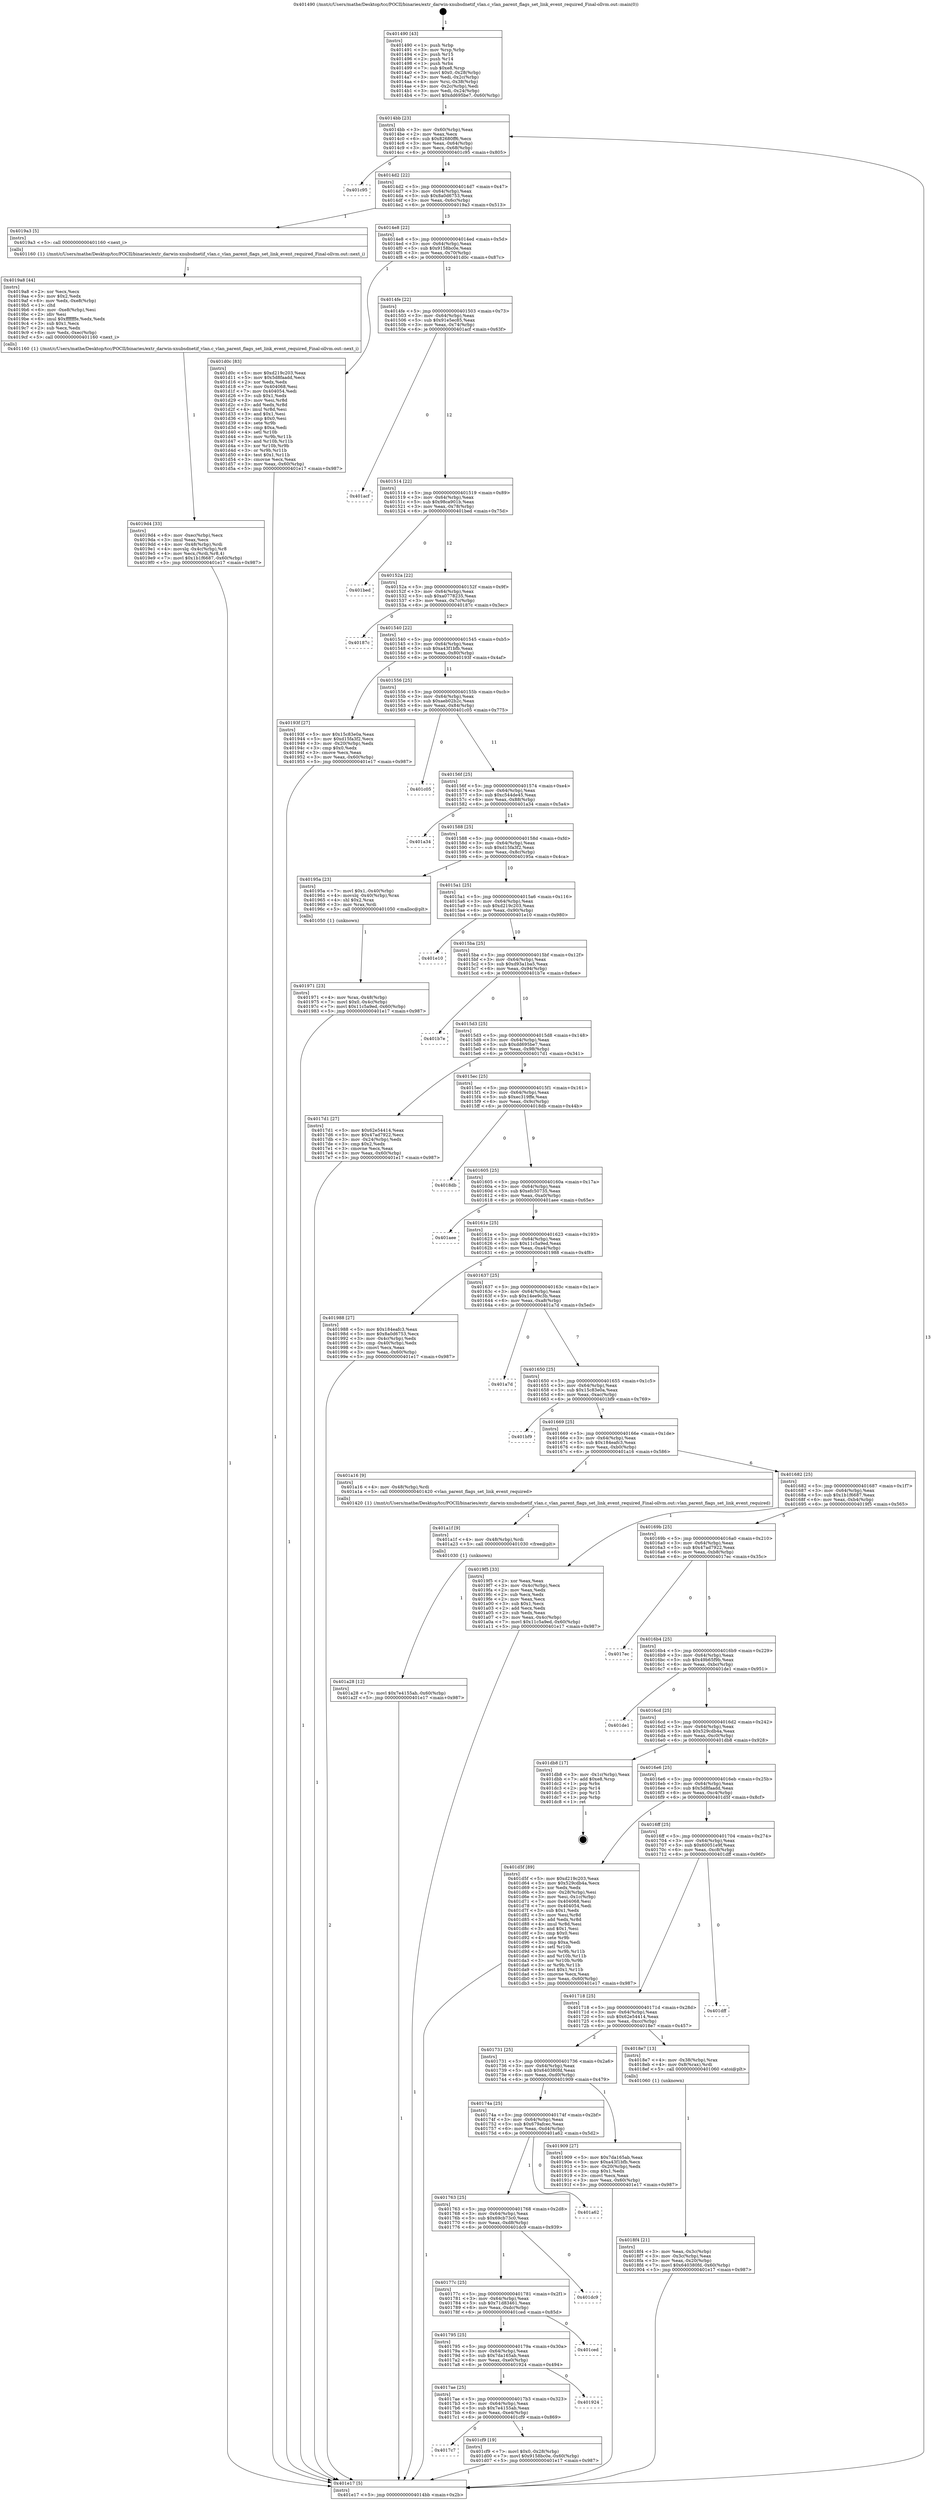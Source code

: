 digraph "0x401490" {
  label = "0x401490 (/mnt/c/Users/mathe/Desktop/tcc/POCII/binaries/extr_darwin-xnubsdnetif_vlan.c_vlan_parent_flags_set_link_event_required_Final-ollvm.out::main(0))"
  labelloc = "t"
  node[shape=record]

  Entry [label="",width=0.3,height=0.3,shape=circle,fillcolor=black,style=filled]
  "0x4014bb" [label="{
     0x4014bb [23]\l
     | [instrs]\l
     &nbsp;&nbsp;0x4014bb \<+3\>: mov -0x60(%rbp),%eax\l
     &nbsp;&nbsp;0x4014be \<+2\>: mov %eax,%ecx\l
     &nbsp;&nbsp;0x4014c0 \<+6\>: sub $0x82680ff6,%ecx\l
     &nbsp;&nbsp;0x4014c6 \<+3\>: mov %eax,-0x64(%rbp)\l
     &nbsp;&nbsp;0x4014c9 \<+3\>: mov %ecx,-0x68(%rbp)\l
     &nbsp;&nbsp;0x4014cc \<+6\>: je 0000000000401c95 \<main+0x805\>\l
  }"]
  "0x401c95" [label="{
     0x401c95\l
  }", style=dashed]
  "0x4014d2" [label="{
     0x4014d2 [22]\l
     | [instrs]\l
     &nbsp;&nbsp;0x4014d2 \<+5\>: jmp 00000000004014d7 \<main+0x47\>\l
     &nbsp;&nbsp;0x4014d7 \<+3\>: mov -0x64(%rbp),%eax\l
     &nbsp;&nbsp;0x4014da \<+5\>: sub $0x8a0d6753,%eax\l
     &nbsp;&nbsp;0x4014df \<+3\>: mov %eax,-0x6c(%rbp)\l
     &nbsp;&nbsp;0x4014e2 \<+6\>: je 00000000004019a3 \<main+0x513\>\l
  }"]
  Exit [label="",width=0.3,height=0.3,shape=circle,fillcolor=black,style=filled,peripheries=2]
  "0x4019a3" [label="{
     0x4019a3 [5]\l
     | [instrs]\l
     &nbsp;&nbsp;0x4019a3 \<+5\>: call 0000000000401160 \<next_i\>\l
     | [calls]\l
     &nbsp;&nbsp;0x401160 \{1\} (/mnt/c/Users/mathe/Desktop/tcc/POCII/binaries/extr_darwin-xnubsdnetif_vlan.c_vlan_parent_flags_set_link_event_required_Final-ollvm.out::next_i)\l
  }"]
  "0x4014e8" [label="{
     0x4014e8 [22]\l
     | [instrs]\l
     &nbsp;&nbsp;0x4014e8 \<+5\>: jmp 00000000004014ed \<main+0x5d\>\l
     &nbsp;&nbsp;0x4014ed \<+3\>: mov -0x64(%rbp),%eax\l
     &nbsp;&nbsp;0x4014f0 \<+5\>: sub $0x9158bc0e,%eax\l
     &nbsp;&nbsp;0x4014f5 \<+3\>: mov %eax,-0x70(%rbp)\l
     &nbsp;&nbsp;0x4014f8 \<+6\>: je 0000000000401d0c \<main+0x87c\>\l
  }"]
  "0x4017c7" [label="{
     0x4017c7\l
  }", style=dashed]
  "0x401d0c" [label="{
     0x401d0c [83]\l
     | [instrs]\l
     &nbsp;&nbsp;0x401d0c \<+5\>: mov $0xd219c203,%eax\l
     &nbsp;&nbsp;0x401d11 \<+5\>: mov $0x5d8faadd,%ecx\l
     &nbsp;&nbsp;0x401d16 \<+2\>: xor %edx,%edx\l
     &nbsp;&nbsp;0x401d18 \<+7\>: mov 0x404068,%esi\l
     &nbsp;&nbsp;0x401d1f \<+7\>: mov 0x404054,%edi\l
     &nbsp;&nbsp;0x401d26 \<+3\>: sub $0x1,%edx\l
     &nbsp;&nbsp;0x401d29 \<+3\>: mov %esi,%r8d\l
     &nbsp;&nbsp;0x401d2c \<+3\>: add %edx,%r8d\l
     &nbsp;&nbsp;0x401d2f \<+4\>: imul %r8d,%esi\l
     &nbsp;&nbsp;0x401d33 \<+3\>: and $0x1,%esi\l
     &nbsp;&nbsp;0x401d36 \<+3\>: cmp $0x0,%esi\l
     &nbsp;&nbsp;0x401d39 \<+4\>: sete %r9b\l
     &nbsp;&nbsp;0x401d3d \<+3\>: cmp $0xa,%edi\l
     &nbsp;&nbsp;0x401d40 \<+4\>: setl %r10b\l
     &nbsp;&nbsp;0x401d44 \<+3\>: mov %r9b,%r11b\l
     &nbsp;&nbsp;0x401d47 \<+3\>: and %r10b,%r11b\l
     &nbsp;&nbsp;0x401d4a \<+3\>: xor %r10b,%r9b\l
     &nbsp;&nbsp;0x401d4d \<+3\>: or %r9b,%r11b\l
     &nbsp;&nbsp;0x401d50 \<+4\>: test $0x1,%r11b\l
     &nbsp;&nbsp;0x401d54 \<+3\>: cmovne %ecx,%eax\l
     &nbsp;&nbsp;0x401d57 \<+3\>: mov %eax,-0x60(%rbp)\l
     &nbsp;&nbsp;0x401d5a \<+5\>: jmp 0000000000401e17 \<main+0x987\>\l
  }"]
  "0x4014fe" [label="{
     0x4014fe [22]\l
     | [instrs]\l
     &nbsp;&nbsp;0x4014fe \<+5\>: jmp 0000000000401503 \<main+0x73\>\l
     &nbsp;&nbsp;0x401503 \<+3\>: mov -0x64(%rbp),%eax\l
     &nbsp;&nbsp;0x401506 \<+5\>: sub $0x91e5ec85,%eax\l
     &nbsp;&nbsp;0x40150b \<+3\>: mov %eax,-0x74(%rbp)\l
     &nbsp;&nbsp;0x40150e \<+6\>: je 0000000000401acf \<main+0x63f\>\l
  }"]
  "0x401cf9" [label="{
     0x401cf9 [19]\l
     | [instrs]\l
     &nbsp;&nbsp;0x401cf9 \<+7\>: movl $0x0,-0x28(%rbp)\l
     &nbsp;&nbsp;0x401d00 \<+7\>: movl $0x9158bc0e,-0x60(%rbp)\l
     &nbsp;&nbsp;0x401d07 \<+5\>: jmp 0000000000401e17 \<main+0x987\>\l
  }"]
  "0x401acf" [label="{
     0x401acf\l
  }", style=dashed]
  "0x401514" [label="{
     0x401514 [22]\l
     | [instrs]\l
     &nbsp;&nbsp;0x401514 \<+5\>: jmp 0000000000401519 \<main+0x89\>\l
     &nbsp;&nbsp;0x401519 \<+3\>: mov -0x64(%rbp),%eax\l
     &nbsp;&nbsp;0x40151c \<+5\>: sub $0x98ca901b,%eax\l
     &nbsp;&nbsp;0x401521 \<+3\>: mov %eax,-0x78(%rbp)\l
     &nbsp;&nbsp;0x401524 \<+6\>: je 0000000000401bed \<main+0x75d\>\l
  }"]
  "0x4017ae" [label="{
     0x4017ae [25]\l
     | [instrs]\l
     &nbsp;&nbsp;0x4017ae \<+5\>: jmp 00000000004017b3 \<main+0x323\>\l
     &nbsp;&nbsp;0x4017b3 \<+3\>: mov -0x64(%rbp),%eax\l
     &nbsp;&nbsp;0x4017b6 \<+5\>: sub $0x7e4155ab,%eax\l
     &nbsp;&nbsp;0x4017bb \<+6\>: mov %eax,-0xe4(%rbp)\l
     &nbsp;&nbsp;0x4017c1 \<+6\>: je 0000000000401cf9 \<main+0x869\>\l
  }"]
  "0x401bed" [label="{
     0x401bed\l
  }", style=dashed]
  "0x40152a" [label="{
     0x40152a [22]\l
     | [instrs]\l
     &nbsp;&nbsp;0x40152a \<+5\>: jmp 000000000040152f \<main+0x9f\>\l
     &nbsp;&nbsp;0x40152f \<+3\>: mov -0x64(%rbp),%eax\l
     &nbsp;&nbsp;0x401532 \<+5\>: sub $0xa0778235,%eax\l
     &nbsp;&nbsp;0x401537 \<+3\>: mov %eax,-0x7c(%rbp)\l
     &nbsp;&nbsp;0x40153a \<+6\>: je 000000000040187c \<main+0x3ec\>\l
  }"]
  "0x401924" [label="{
     0x401924\l
  }", style=dashed]
  "0x40187c" [label="{
     0x40187c\l
  }", style=dashed]
  "0x401540" [label="{
     0x401540 [22]\l
     | [instrs]\l
     &nbsp;&nbsp;0x401540 \<+5\>: jmp 0000000000401545 \<main+0xb5\>\l
     &nbsp;&nbsp;0x401545 \<+3\>: mov -0x64(%rbp),%eax\l
     &nbsp;&nbsp;0x401548 \<+5\>: sub $0xa43f1bfb,%eax\l
     &nbsp;&nbsp;0x40154d \<+3\>: mov %eax,-0x80(%rbp)\l
     &nbsp;&nbsp;0x401550 \<+6\>: je 000000000040193f \<main+0x4af\>\l
  }"]
  "0x401795" [label="{
     0x401795 [25]\l
     | [instrs]\l
     &nbsp;&nbsp;0x401795 \<+5\>: jmp 000000000040179a \<main+0x30a\>\l
     &nbsp;&nbsp;0x40179a \<+3\>: mov -0x64(%rbp),%eax\l
     &nbsp;&nbsp;0x40179d \<+5\>: sub $0x7da165ab,%eax\l
     &nbsp;&nbsp;0x4017a2 \<+6\>: mov %eax,-0xe0(%rbp)\l
     &nbsp;&nbsp;0x4017a8 \<+6\>: je 0000000000401924 \<main+0x494\>\l
  }"]
  "0x40193f" [label="{
     0x40193f [27]\l
     | [instrs]\l
     &nbsp;&nbsp;0x40193f \<+5\>: mov $0x15c83e0a,%eax\l
     &nbsp;&nbsp;0x401944 \<+5\>: mov $0xd15fa3f2,%ecx\l
     &nbsp;&nbsp;0x401949 \<+3\>: mov -0x20(%rbp),%edx\l
     &nbsp;&nbsp;0x40194c \<+3\>: cmp $0x0,%edx\l
     &nbsp;&nbsp;0x40194f \<+3\>: cmove %ecx,%eax\l
     &nbsp;&nbsp;0x401952 \<+3\>: mov %eax,-0x60(%rbp)\l
     &nbsp;&nbsp;0x401955 \<+5\>: jmp 0000000000401e17 \<main+0x987\>\l
  }"]
  "0x401556" [label="{
     0x401556 [25]\l
     | [instrs]\l
     &nbsp;&nbsp;0x401556 \<+5\>: jmp 000000000040155b \<main+0xcb\>\l
     &nbsp;&nbsp;0x40155b \<+3\>: mov -0x64(%rbp),%eax\l
     &nbsp;&nbsp;0x40155e \<+5\>: sub $0xaeb02b2c,%eax\l
     &nbsp;&nbsp;0x401563 \<+6\>: mov %eax,-0x84(%rbp)\l
     &nbsp;&nbsp;0x401569 \<+6\>: je 0000000000401c05 \<main+0x775\>\l
  }"]
  "0x401ced" [label="{
     0x401ced\l
  }", style=dashed]
  "0x401c05" [label="{
     0x401c05\l
  }", style=dashed]
  "0x40156f" [label="{
     0x40156f [25]\l
     | [instrs]\l
     &nbsp;&nbsp;0x40156f \<+5\>: jmp 0000000000401574 \<main+0xe4\>\l
     &nbsp;&nbsp;0x401574 \<+3\>: mov -0x64(%rbp),%eax\l
     &nbsp;&nbsp;0x401577 \<+5\>: sub $0xc544de45,%eax\l
     &nbsp;&nbsp;0x40157c \<+6\>: mov %eax,-0x88(%rbp)\l
     &nbsp;&nbsp;0x401582 \<+6\>: je 0000000000401a34 \<main+0x5a4\>\l
  }"]
  "0x40177c" [label="{
     0x40177c [25]\l
     | [instrs]\l
     &nbsp;&nbsp;0x40177c \<+5\>: jmp 0000000000401781 \<main+0x2f1\>\l
     &nbsp;&nbsp;0x401781 \<+3\>: mov -0x64(%rbp),%eax\l
     &nbsp;&nbsp;0x401784 \<+5\>: sub $0x71d83461,%eax\l
     &nbsp;&nbsp;0x401789 \<+6\>: mov %eax,-0xdc(%rbp)\l
     &nbsp;&nbsp;0x40178f \<+6\>: je 0000000000401ced \<main+0x85d\>\l
  }"]
  "0x401a34" [label="{
     0x401a34\l
  }", style=dashed]
  "0x401588" [label="{
     0x401588 [25]\l
     | [instrs]\l
     &nbsp;&nbsp;0x401588 \<+5\>: jmp 000000000040158d \<main+0xfd\>\l
     &nbsp;&nbsp;0x40158d \<+3\>: mov -0x64(%rbp),%eax\l
     &nbsp;&nbsp;0x401590 \<+5\>: sub $0xd15fa3f2,%eax\l
     &nbsp;&nbsp;0x401595 \<+6\>: mov %eax,-0x8c(%rbp)\l
     &nbsp;&nbsp;0x40159b \<+6\>: je 000000000040195a \<main+0x4ca\>\l
  }"]
  "0x401dc9" [label="{
     0x401dc9\l
  }", style=dashed]
  "0x40195a" [label="{
     0x40195a [23]\l
     | [instrs]\l
     &nbsp;&nbsp;0x40195a \<+7\>: movl $0x1,-0x40(%rbp)\l
     &nbsp;&nbsp;0x401961 \<+4\>: movslq -0x40(%rbp),%rax\l
     &nbsp;&nbsp;0x401965 \<+4\>: shl $0x2,%rax\l
     &nbsp;&nbsp;0x401969 \<+3\>: mov %rax,%rdi\l
     &nbsp;&nbsp;0x40196c \<+5\>: call 0000000000401050 \<malloc@plt\>\l
     | [calls]\l
     &nbsp;&nbsp;0x401050 \{1\} (unknown)\l
  }"]
  "0x4015a1" [label="{
     0x4015a1 [25]\l
     | [instrs]\l
     &nbsp;&nbsp;0x4015a1 \<+5\>: jmp 00000000004015a6 \<main+0x116\>\l
     &nbsp;&nbsp;0x4015a6 \<+3\>: mov -0x64(%rbp),%eax\l
     &nbsp;&nbsp;0x4015a9 \<+5\>: sub $0xd219c203,%eax\l
     &nbsp;&nbsp;0x4015ae \<+6\>: mov %eax,-0x90(%rbp)\l
     &nbsp;&nbsp;0x4015b4 \<+6\>: je 0000000000401e10 \<main+0x980\>\l
  }"]
  "0x401763" [label="{
     0x401763 [25]\l
     | [instrs]\l
     &nbsp;&nbsp;0x401763 \<+5\>: jmp 0000000000401768 \<main+0x2d8\>\l
     &nbsp;&nbsp;0x401768 \<+3\>: mov -0x64(%rbp),%eax\l
     &nbsp;&nbsp;0x40176b \<+5\>: sub $0x69cb73c0,%eax\l
     &nbsp;&nbsp;0x401770 \<+6\>: mov %eax,-0xd8(%rbp)\l
     &nbsp;&nbsp;0x401776 \<+6\>: je 0000000000401dc9 \<main+0x939\>\l
  }"]
  "0x401e10" [label="{
     0x401e10\l
  }", style=dashed]
  "0x4015ba" [label="{
     0x4015ba [25]\l
     | [instrs]\l
     &nbsp;&nbsp;0x4015ba \<+5\>: jmp 00000000004015bf \<main+0x12f\>\l
     &nbsp;&nbsp;0x4015bf \<+3\>: mov -0x64(%rbp),%eax\l
     &nbsp;&nbsp;0x4015c2 \<+5\>: sub $0xd93a1ba5,%eax\l
     &nbsp;&nbsp;0x4015c7 \<+6\>: mov %eax,-0x94(%rbp)\l
     &nbsp;&nbsp;0x4015cd \<+6\>: je 0000000000401b7e \<main+0x6ee\>\l
  }"]
  "0x401a62" [label="{
     0x401a62\l
  }", style=dashed]
  "0x401b7e" [label="{
     0x401b7e\l
  }", style=dashed]
  "0x4015d3" [label="{
     0x4015d3 [25]\l
     | [instrs]\l
     &nbsp;&nbsp;0x4015d3 \<+5\>: jmp 00000000004015d8 \<main+0x148\>\l
     &nbsp;&nbsp;0x4015d8 \<+3\>: mov -0x64(%rbp),%eax\l
     &nbsp;&nbsp;0x4015db \<+5\>: sub $0xdd695be7,%eax\l
     &nbsp;&nbsp;0x4015e0 \<+6\>: mov %eax,-0x98(%rbp)\l
     &nbsp;&nbsp;0x4015e6 \<+6\>: je 00000000004017d1 \<main+0x341\>\l
  }"]
  "0x401a28" [label="{
     0x401a28 [12]\l
     | [instrs]\l
     &nbsp;&nbsp;0x401a28 \<+7\>: movl $0x7e4155ab,-0x60(%rbp)\l
     &nbsp;&nbsp;0x401a2f \<+5\>: jmp 0000000000401e17 \<main+0x987\>\l
  }"]
  "0x4017d1" [label="{
     0x4017d1 [27]\l
     | [instrs]\l
     &nbsp;&nbsp;0x4017d1 \<+5\>: mov $0x62e54414,%eax\l
     &nbsp;&nbsp;0x4017d6 \<+5\>: mov $0x47ad7922,%ecx\l
     &nbsp;&nbsp;0x4017db \<+3\>: mov -0x24(%rbp),%edx\l
     &nbsp;&nbsp;0x4017de \<+3\>: cmp $0x2,%edx\l
     &nbsp;&nbsp;0x4017e1 \<+3\>: cmovne %ecx,%eax\l
     &nbsp;&nbsp;0x4017e4 \<+3\>: mov %eax,-0x60(%rbp)\l
     &nbsp;&nbsp;0x4017e7 \<+5\>: jmp 0000000000401e17 \<main+0x987\>\l
  }"]
  "0x4015ec" [label="{
     0x4015ec [25]\l
     | [instrs]\l
     &nbsp;&nbsp;0x4015ec \<+5\>: jmp 00000000004015f1 \<main+0x161\>\l
     &nbsp;&nbsp;0x4015f1 \<+3\>: mov -0x64(%rbp),%eax\l
     &nbsp;&nbsp;0x4015f4 \<+5\>: sub $0xec319ffe,%eax\l
     &nbsp;&nbsp;0x4015f9 \<+6\>: mov %eax,-0x9c(%rbp)\l
     &nbsp;&nbsp;0x4015ff \<+6\>: je 00000000004018db \<main+0x44b\>\l
  }"]
  "0x401e17" [label="{
     0x401e17 [5]\l
     | [instrs]\l
     &nbsp;&nbsp;0x401e17 \<+5\>: jmp 00000000004014bb \<main+0x2b\>\l
  }"]
  "0x401490" [label="{
     0x401490 [43]\l
     | [instrs]\l
     &nbsp;&nbsp;0x401490 \<+1\>: push %rbp\l
     &nbsp;&nbsp;0x401491 \<+3\>: mov %rsp,%rbp\l
     &nbsp;&nbsp;0x401494 \<+2\>: push %r15\l
     &nbsp;&nbsp;0x401496 \<+2\>: push %r14\l
     &nbsp;&nbsp;0x401498 \<+1\>: push %rbx\l
     &nbsp;&nbsp;0x401499 \<+7\>: sub $0xe8,%rsp\l
     &nbsp;&nbsp;0x4014a0 \<+7\>: movl $0x0,-0x28(%rbp)\l
     &nbsp;&nbsp;0x4014a7 \<+3\>: mov %edi,-0x2c(%rbp)\l
     &nbsp;&nbsp;0x4014aa \<+4\>: mov %rsi,-0x38(%rbp)\l
     &nbsp;&nbsp;0x4014ae \<+3\>: mov -0x2c(%rbp),%edi\l
     &nbsp;&nbsp;0x4014b1 \<+3\>: mov %edi,-0x24(%rbp)\l
     &nbsp;&nbsp;0x4014b4 \<+7\>: movl $0xdd695be7,-0x60(%rbp)\l
  }"]
  "0x401a1f" [label="{
     0x401a1f [9]\l
     | [instrs]\l
     &nbsp;&nbsp;0x401a1f \<+4\>: mov -0x48(%rbp),%rdi\l
     &nbsp;&nbsp;0x401a23 \<+5\>: call 0000000000401030 \<free@plt\>\l
     | [calls]\l
     &nbsp;&nbsp;0x401030 \{1\} (unknown)\l
  }"]
  "0x4018db" [label="{
     0x4018db\l
  }", style=dashed]
  "0x401605" [label="{
     0x401605 [25]\l
     | [instrs]\l
     &nbsp;&nbsp;0x401605 \<+5\>: jmp 000000000040160a \<main+0x17a\>\l
     &nbsp;&nbsp;0x40160a \<+3\>: mov -0x64(%rbp),%eax\l
     &nbsp;&nbsp;0x40160d \<+5\>: sub $0xefc50735,%eax\l
     &nbsp;&nbsp;0x401612 \<+6\>: mov %eax,-0xa0(%rbp)\l
     &nbsp;&nbsp;0x401618 \<+6\>: je 0000000000401aee \<main+0x65e\>\l
  }"]
  "0x4019d4" [label="{
     0x4019d4 [33]\l
     | [instrs]\l
     &nbsp;&nbsp;0x4019d4 \<+6\>: mov -0xec(%rbp),%ecx\l
     &nbsp;&nbsp;0x4019da \<+3\>: imul %eax,%ecx\l
     &nbsp;&nbsp;0x4019dd \<+4\>: mov -0x48(%rbp),%rdi\l
     &nbsp;&nbsp;0x4019e1 \<+4\>: movslq -0x4c(%rbp),%r8\l
     &nbsp;&nbsp;0x4019e5 \<+4\>: mov %ecx,(%rdi,%r8,4)\l
     &nbsp;&nbsp;0x4019e9 \<+7\>: movl $0x1b1f6687,-0x60(%rbp)\l
     &nbsp;&nbsp;0x4019f0 \<+5\>: jmp 0000000000401e17 \<main+0x987\>\l
  }"]
  "0x401aee" [label="{
     0x401aee\l
  }", style=dashed]
  "0x40161e" [label="{
     0x40161e [25]\l
     | [instrs]\l
     &nbsp;&nbsp;0x40161e \<+5\>: jmp 0000000000401623 \<main+0x193\>\l
     &nbsp;&nbsp;0x401623 \<+3\>: mov -0x64(%rbp),%eax\l
     &nbsp;&nbsp;0x401626 \<+5\>: sub $0x11c5a9ed,%eax\l
     &nbsp;&nbsp;0x40162b \<+6\>: mov %eax,-0xa4(%rbp)\l
     &nbsp;&nbsp;0x401631 \<+6\>: je 0000000000401988 \<main+0x4f8\>\l
  }"]
  "0x4019a8" [label="{
     0x4019a8 [44]\l
     | [instrs]\l
     &nbsp;&nbsp;0x4019a8 \<+2\>: xor %ecx,%ecx\l
     &nbsp;&nbsp;0x4019aa \<+5\>: mov $0x2,%edx\l
     &nbsp;&nbsp;0x4019af \<+6\>: mov %edx,-0xe8(%rbp)\l
     &nbsp;&nbsp;0x4019b5 \<+1\>: cltd\l
     &nbsp;&nbsp;0x4019b6 \<+6\>: mov -0xe8(%rbp),%esi\l
     &nbsp;&nbsp;0x4019bc \<+2\>: idiv %esi\l
     &nbsp;&nbsp;0x4019be \<+6\>: imul $0xfffffffe,%edx,%edx\l
     &nbsp;&nbsp;0x4019c4 \<+3\>: sub $0x1,%ecx\l
     &nbsp;&nbsp;0x4019c7 \<+2\>: sub %ecx,%edx\l
     &nbsp;&nbsp;0x4019c9 \<+6\>: mov %edx,-0xec(%rbp)\l
     &nbsp;&nbsp;0x4019cf \<+5\>: call 0000000000401160 \<next_i\>\l
     | [calls]\l
     &nbsp;&nbsp;0x401160 \{1\} (/mnt/c/Users/mathe/Desktop/tcc/POCII/binaries/extr_darwin-xnubsdnetif_vlan.c_vlan_parent_flags_set_link_event_required_Final-ollvm.out::next_i)\l
  }"]
  "0x401988" [label="{
     0x401988 [27]\l
     | [instrs]\l
     &nbsp;&nbsp;0x401988 \<+5\>: mov $0x184eafc3,%eax\l
     &nbsp;&nbsp;0x40198d \<+5\>: mov $0x8a0d6753,%ecx\l
     &nbsp;&nbsp;0x401992 \<+3\>: mov -0x4c(%rbp),%edx\l
     &nbsp;&nbsp;0x401995 \<+3\>: cmp -0x40(%rbp),%edx\l
     &nbsp;&nbsp;0x401998 \<+3\>: cmovl %ecx,%eax\l
     &nbsp;&nbsp;0x40199b \<+3\>: mov %eax,-0x60(%rbp)\l
     &nbsp;&nbsp;0x40199e \<+5\>: jmp 0000000000401e17 \<main+0x987\>\l
  }"]
  "0x401637" [label="{
     0x401637 [25]\l
     | [instrs]\l
     &nbsp;&nbsp;0x401637 \<+5\>: jmp 000000000040163c \<main+0x1ac\>\l
     &nbsp;&nbsp;0x40163c \<+3\>: mov -0x64(%rbp),%eax\l
     &nbsp;&nbsp;0x40163f \<+5\>: sub $0x14ee9c3b,%eax\l
     &nbsp;&nbsp;0x401644 \<+6\>: mov %eax,-0xa8(%rbp)\l
     &nbsp;&nbsp;0x40164a \<+6\>: je 0000000000401a7d \<main+0x5ed\>\l
  }"]
  "0x401971" [label="{
     0x401971 [23]\l
     | [instrs]\l
     &nbsp;&nbsp;0x401971 \<+4\>: mov %rax,-0x48(%rbp)\l
     &nbsp;&nbsp;0x401975 \<+7\>: movl $0x0,-0x4c(%rbp)\l
     &nbsp;&nbsp;0x40197c \<+7\>: movl $0x11c5a9ed,-0x60(%rbp)\l
     &nbsp;&nbsp;0x401983 \<+5\>: jmp 0000000000401e17 \<main+0x987\>\l
  }"]
  "0x401a7d" [label="{
     0x401a7d\l
  }", style=dashed]
  "0x401650" [label="{
     0x401650 [25]\l
     | [instrs]\l
     &nbsp;&nbsp;0x401650 \<+5\>: jmp 0000000000401655 \<main+0x1c5\>\l
     &nbsp;&nbsp;0x401655 \<+3\>: mov -0x64(%rbp),%eax\l
     &nbsp;&nbsp;0x401658 \<+5\>: sub $0x15c83e0a,%eax\l
     &nbsp;&nbsp;0x40165d \<+6\>: mov %eax,-0xac(%rbp)\l
     &nbsp;&nbsp;0x401663 \<+6\>: je 0000000000401bf9 \<main+0x769\>\l
  }"]
  "0x40174a" [label="{
     0x40174a [25]\l
     | [instrs]\l
     &nbsp;&nbsp;0x40174a \<+5\>: jmp 000000000040174f \<main+0x2bf\>\l
     &nbsp;&nbsp;0x40174f \<+3\>: mov -0x64(%rbp),%eax\l
     &nbsp;&nbsp;0x401752 \<+5\>: sub $0x679afcec,%eax\l
     &nbsp;&nbsp;0x401757 \<+6\>: mov %eax,-0xd4(%rbp)\l
     &nbsp;&nbsp;0x40175d \<+6\>: je 0000000000401a62 \<main+0x5d2\>\l
  }"]
  "0x401bf9" [label="{
     0x401bf9\l
  }", style=dashed]
  "0x401669" [label="{
     0x401669 [25]\l
     | [instrs]\l
     &nbsp;&nbsp;0x401669 \<+5\>: jmp 000000000040166e \<main+0x1de\>\l
     &nbsp;&nbsp;0x40166e \<+3\>: mov -0x64(%rbp),%eax\l
     &nbsp;&nbsp;0x401671 \<+5\>: sub $0x184eafc3,%eax\l
     &nbsp;&nbsp;0x401676 \<+6\>: mov %eax,-0xb0(%rbp)\l
     &nbsp;&nbsp;0x40167c \<+6\>: je 0000000000401a16 \<main+0x586\>\l
  }"]
  "0x401909" [label="{
     0x401909 [27]\l
     | [instrs]\l
     &nbsp;&nbsp;0x401909 \<+5\>: mov $0x7da165ab,%eax\l
     &nbsp;&nbsp;0x40190e \<+5\>: mov $0xa43f1bfb,%ecx\l
     &nbsp;&nbsp;0x401913 \<+3\>: mov -0x20(%rbp),%edx\l
     &nbsp;&nbsp;0x401916 \<+3\>: cmp $0x1,%edx\l
     &nbsp;&nbsp;0x401919 \<+3\>: cmovl %ecx,%eax\l
     &nbsp;&nbsp;0x40191c \<+3\>: mov %eax,-0x60(%rbp)\l
     &nbsp;&nbsp;0x40191f \<+5\>: jmp 0000000000401e17 \<main+0x987\>\l
  }"]
  "0x401a16" [label="{
     0x401a16 [9]\l
     | [instrs]\l
     &nbsp;&nbsp;0x401a16 \<+4\>: mov -0x48(%rbp),%rdi\l
     &nbsp;&nbsp;0x401a1a \<+5\>: call 0000000000401420 \<vlan_parent_flags_set_link_event_required\>\l
     | [calls]\l
     &nbsp;&nbsp;0x401420 \{1\} (/mnt/c/Users/mathe/Desktop/tcc/POCII/binaries/extr_darwin-xnubsdnetif_vlan.c_vlan_parent_flags_set_link_event_required_Final-ollvm.out::vlan_parent_flags_set_link_event_required)\l
  }"]
  "0x401682" [label="{
     0x401682 [25]\l
     | [instrs]\l
     &nbsp;&nbsp;0x401682 \<+5\>: jmp 0000000000401687 \<main+0x1f7\>\l
     &nbsp;&nbsp;0x401687 \<+3\>: mov -0x64(%rbp),%eax\l
     &nbsp;&nbsp;0x40168a \<+5\>: sub $0x1b1f6687,%eax\l
     &nbsp;&nbsp;0x40168f \<+6\>: mov %eax,-0xb4(%rbp)\l
     &nbsp;&nbsp;0x401695 \<+6\>: je 00000000004019f5 \<main+0x565\>\l
  }"]
  "0x4018f4" [label="{
     0x4018f4 [21]\l
     | [instrs]\l
     &nbsp;&nbsp;0x4018f4 \<+3\>: mov %eax,-0x3c(%rbp)\l
     &nbsp;&nbsp;0x4018f7 \<+3\>: mov -0x3c(%rbp),%eax\l
     &nbsp;&nbsp;0x4018fa \<+3\>: mov %eax,-0x20(%rbp)\l
     &nbsp;&nbsp;0x4018fd \<+7\>: movl $0x640380fd,-0x60(%rbp)\l
     &nbsp;&nbsp;0x401904 \<+5\>: jmp 0000000000401e17 \<main+0x987\>\l
  }"]
  "0x4019f5" [label="{
     0x4019f5 [33]\l
     | [instrs]\l
     &nbsp;&nbsp;0x4019f5 \<+2\>: xor %eax,%eax\l
     &nbsp;&nbsp;0x4019f7 \<+3\>: mov -0x4c(%rbp),%ecx\l
     &nbsp;&nbsp;0x4019fa \<+2\>: mov %eax,%edx\l
     &nbsp;&nbsp;0x4019fc \<+2\>: sub %ecx,%edx\l
     &nbsp;&nbsp;0x4019fe \<+2\>: mov %eax,%ecx\l
     &nbsp;&nbsp;0x401a00 \<+3\>: sub $0x1,%ecx\l
     &nbsp;&nbsp;0x401a03 \<+2\>: add %ecx,%edx\l
     &nbsp;&nbsp;0x401a05 \<+2\>: sub %edx,%eax\l
     &nbsp;&nbsp;0x401a07 \<+3\>: mov %eax,-0x4c(%rbp)\l
     &nbsp;&nbsp;0x401a0a \<+7\>: movl $0x11c5a9ed,-0x60(%rbp)\l
     &nbsp;&nbsp;0x401a11 \<+5\>: jmp 0000000000401e17 \<main+0x987\>\l
  }"]
  "0x40169b" [label="{
     0x40169b [25]\l
     | [instrs]\l
     &nbsp;&nbsp;0x40169b \<+5\>: jmp 00000000004016a0 \<main+0x210\>\l
     &nbsp;&nbsp;0x4016a0 \<+3\>: mov -0x64(%rbp),%eax\l
     &nbsp;&nbsp;0x4016a3 \<+5\>: sub $0x47ad7922,%eax\l
     &nbsp;&nbsp;0x4016a8 \<+6\>: mov %eax,-0xb8(%rbp)\l
     &nbsp;&nbsp;0x4016ae \<+6\>: je 00000000004017ec \<main+0x35c\>\l
  }"]
  "0x401731" [label="{
     0x401731 [25]\l
     | [instrs]\l
     &nbsp;&nbsp;0x401731 \<+5\>: jmp 0000000000401736 \<main+0x2a6\>\l
     &nbsp;&nbsp;0x401736 \<+3\>: mov -0x64(%rbp),%eax\l
     &nbsp;&nbsp;0x401739 \<+5\>: sub $0x640380fd,%eax\l
     &nbsp;&nbsp;0x40173e \<+6\>: mov %eax,-0xd0(%rbp)\l
     &nbsp;&nbsp;0x401744 \<+6\>: je 0000000000401909 \<main+0x479\>\l
  }"]
  "0x4017ec" [label="{
     0x4017ec\l
  }", style=dashed]
  "0x4016b4" [label="{
     0x4016b4 [25]\l
     | [instrs]\l
     &nbsp;&nbsp;0x4016b4 \<+5\>: jmp 00000000004016b9 \<main+0x229\>\l
     &nbsp;&nbsp;0x4016b9 \<+3\>: mov -0x64(%rbp),%eax\l
     &nbsp;&nbsp;0x4016bc \<+5\>: sub $0x49b65f9b,%eax\l
     &nbsp;&nbsp;0x4016c1 \<+6\>: mov %eax,-0xbc(%rbp)\l
     &nbsp;&nbsp;0x4016c7 \<+6\>: je 0000000000401de1 \<main+0x951\>\l
  }"]
  "0x4018e7" [label="{
     0x4018e7 [13]\l
     | [instrs]\l
     &nbsp;&nbsp;0x4018e7 \<+4\>: mov -0x38(%rbp),%rax\l
     &nbsp;&nbsp;0x4018eb \<+4\>: mov 0x8(%rax),%rdi\l
     &nbsp;&nbsp;0x4018ef \<+5\>: call 0000000000401060 \<atoi@plt\>\l
     | [calls]\l
     &nbsp;&nbsp;0x401060 \{1\} (unknown)\l
  }"]
  "0x401de1" [label="{
     0x401de1\l
  }", style=dashed]
  "0x4016cd" [label="{
     0x4016cd [25]\l
     | [instrs]\l
     &nbsp;&nbsp;0x4016cd \<+5\>: jmp 00000000004016d2 \<main+0x242\>\l
     &nbsp;&nbsp;0x4016d2 \<+3\>: mov -0x64(%rbp),%eax\l
     &nbsp;&nbsp;0x4016d5 \<+5\>: sub $0x529cdb4a,%eax\l
     &nbsp;&nbsp;0x4016da \<+6\>: mov %eax,-0xc0(%rbp)\l
     &nbsp;&nbsp;0x4016e0 \<+6\>: je 0000000000401db8 \<main+0x928\>\l
  }"]
  "0x401718" [label="{
     0x401718 [25]\l
     | [instrs]\l
     &nbsp;&nbsp;0x401718 \<+5\>: jmp 000000000040171d \<main+0x28d\>\l
     &nbsp;&nbsp;0x40171d \<+3\>: mov -0x64(%rbp),%eax\l
     &nbsp;&nbsp;0x401720 \<+5\>: sub $0x62e54414,%eax\l
     &nbsp;&nbsp;0x401725 \<+6\>: mov %eax,-0xcc(%rbp)\l
     &nbsp;&nbsp;0x40172b \<+6\>: je 00000000004018e7 \<main+0x457\>\l
  }"]
  "0x401db8" [label="{
     0x401db8 [17]\l
     | [instrs]\l
     &nbsp;&nbsp;0x401db8 \<+3\>: mov -0x1c(%rbp),%eax\l
     &nbsp;&nbsp;0x401dbb \<+7\>: add $0xe8,%rsp\l
     &nbsp;&nbsp;0x401dc2 \<+1\>: pop %rbx\l
     &nbsp;&nbsp;0x401dc3 \<+2\>: pop %r14\l
     &nbsp;&nbsp;0x401dc5 \<+2\>: pop %r15\l
     &nbsp;&nbsp;0x401dc7 \<+1\>: pop %rbp\l
     &nbsp;&nbsp;0x401dc8 \<+1\>: ret\l
  }"]
  "0x4016e6" [label="{
     0x4016e6 [25]\l
     | [instrs]\l
     &nbsp;&nbsp;0x4016e6 \<+5\>: jmp 00000000004016eb \<main+0x25b\>\l
     &nbsp;&nbsp;0x4016eb \<+3\>: mov -0x64(%rbp),%eax\l
     &nbsp;&nbsp;0x4016ee \<+5\>: sub $0x5d8faadd,%eax\l
     &nbsp;&nbsp;0x4016f3 \<+6\>: mov %eax,-0xc4(%rbp)\l
     &nbsp;&nbsp;0x4016f9 \<+6\>: je 0000000000401d5f \<main+0x8cf\>\l
  }"]
  "0x401dff" [label="{
     0x401dff\l
  }", style=dashed]
  "0x401d5f" [label="{
     0x401d5f [89]\l
     | [instrs]\l
     &nbsp;&nbsp;0x401d5f \<+5\>: mov $0xd219c203,%eax\l
     &nbsp;&nbsp;0x401d64 \<+5\>: mov $0x529cdb4a,%ecx\l
     &nbsp;&nbsp;0x401d69 \<+2\>: xor %edx,%edx\l
     &nbsp;&nbsp;0x401d6b \<+3\>: mov -0x28(%rbp),%esi\l
     &nbsp;&nbsp;0x401d6e \<+3\>: mov %esi,-0x1c(%rbp)\l
     &nbsp;&nbsp;0x401d71 \<+7\>: mov 0x404068,%esi\l
     &nbsp;&nbsp;0x401d78 \<+7\>: mov 0x404054,%edi\l
     &nbsp;&nbsp;0x401d7f \<+3\>: sub $0x1,%edx\l
     &nbsp;&nbsp;0x401d82 \<+3\>: mov %esi,%r8d\l
     &nbsp;&nbsp;0x401d85 \<+3\>: add %edx,%r8d\l
     &nbsp;&nbsp;0x401d88 \<+4\>: imul %r8d,%esi\l
     &nbsp;&nbsp;0x401d8c \<+3\>: and $0x1,%esi\l
     &nbsp;&nbsp;0x401d8f \<+3\>: cmp $0x0,%esi\l
     &nbsp;&nbsp;0x401d92 \<+4\>: sete %r9b\l
     &nbsp;&nbsp;0x401d96 \<+3\>: cmp $0xa,%edi\l
     &nbsp;&nbsp;0x401d99 \<+4\>: setl %r10b\l
     &nbsp;&nbsp;0x401d9d \<+3\>: mov %r9b,%r11b\l
     &nbsp;&nbsp;0x401da0 \<+3\>: and %r10b,%r11b\l
     &nbsp;&nbsp;0x401da3 \<+3\>: xor %r10b,%r9b\l
     &nbsp;&nbsp;0x401da6 \<+3\>: or %r9b,%r11b\l
     &nbsp;&nbsp;0x401da9 \<+4\>: test $0x1,%r11b\l
     &nbsp;&nbsp;0x401dad \<+3\>: cmovne %ecx,%eax\l
     &nbsp;&nbsp;0x401db0 \<+3\>: mov %eax,-0x60(%rbp)\l
     &nbsp;&nbsp;0x401db3 \<+5\>: jmp 0000000000401e17 \<main+0x987\>\l
  }"]
  "0x4016ff" [label="{
     0x4016ff [25]\l
     | [instrs]\l
     &nbsp;&nbsp;0x4016ff \<+5\>: jmp 0000000000401704 \<main+0x274\>\l
     &nbsp;&nbsp;0x401704 \<+3\>: mov -0x64(%rbp),%eax\l
     &nbsp;&nbsp;0x401707 \<+5\>: sub $0x60051e9f,%eax\l
     &nbsp;&nbsp;0x40170c \<+6\>: mov %eax,-0xc8(%rbp)\l
     &nbsp;&nbsp;0x401712 \<+6\>: je 0000000000401dff \<main+0x96f\>\l
  }"]
  Entry -> "0x401490" [label=" 1"]
  "0x4014bb" -> "0x401c95" [label=" 0"]
  "0x4014bb" -> "0x4014d2" [label=" 14"]
  "0x401db8" -> Exit [label=" 1"]
  "0x4014d2" -> "0x4019a3" [label=" 1"]
  "0x4014d2" -> "0x4014e8" [label=" 13"]
  "0x401d5f" -> "0x401e17" [label=" 1"]
  "0x4014e8" -> "0x401d0c" [label=" 1"]
  "0x4014e8" -> "0x4014fe" [label=" 12"]
  "0x401d0c" -> "0x401e17" [label=" 1"]
  "0x4014fe" -> "0x401acf" [label=" 0"]
  "0x4014fe" -> "0x401514" [label=" 12"]
  "0x401cf9" -> "0x401e17" [label=" 1"]
  "0x401514" -> "0x401bed" [label=" 0"]
  "0x401514" -> "0x40152a" [label=" 12"]
  "0x4017ae" -> "0x401cf9" [label=" 1"]
  "0x40152a" -> "0x40187c" [label=" 0"]
  "0x40152a" -> "0x401540" [label=" 12"]
  "0x4017ae" -> "0x4017c7" [label=" 0"]
  "0x401540" -> "0x40193f" [label=" 1"]
  "0x401540" -> "0x401556" [label=" 11"]
  "0x401795" -> "0x401924" [label=" 0"]
  "0x401556" -> "0x401c05" [label=" 0"]
  "0x401556" -> "0x40156f" [label=" 11"]
  "0x401795" -> "0x4017ae" [label=" 1"]
  "0x40156f" -> "0x401a34" [label=" 0"]
  "0x40156f" -> "0x401588" [label=" 11"]
  "0x40177c" -> "0x401ced" [label=" 0"]
  "0x401588" -> "0x40195a" [label=" 1"]
  "0x401588" -> "0x4015a1" [label=" 10"]
  "0x40177c" -> "0x401795" [label=" 1"]
  "0x4015a1" -> "0x401e10" [label=" 0"]
  "0x4015a1" -> "0x4015ba" [label=" 10"]
  "0x401763" -> "0x401dc9" [label=" 0"]
  "0x4015ba" -> "0x401b7e" [label=" 0"]
  "0x4015ba" -> "0x4015d3" [label=" 10"]
  "0x401763" -> "0x40177c" [label=" 1"]
  "0x4015d3" -> "0x4017d1" [label=" 1"]
  "0x4015d3" -> "0x4015ec" [label=" 9"]
  "0x4017d1" -> "0x401e17" [label=" 1"]
  "0x401490" -> "0x4014bb" [label=" 1"]
  "0x401e17" -> "0x4014bb" [label=" 13"]
  "0x40174a" -> "0x401a62" [label=" 0"]
  "0x4015ec" -> "0x4018db" [label=" 0"]
  "0x4015ec" -> "0x401605" [label=" 9"]
  "0x40174a" -> "0x401763" [label=" 1"]
  "0x401605" -> "0x401aee" [label=" 0"]
  "0x401605" -> "0x40161e" [label=" 9"]
  "0x401a28" -> "0x401e17" [label=" 1"]
  "0x40161e" -> "0x401988" [label=" 2"]
  "0x40161e" -> "0x401637" [label=" 7"]
  "0x401a1f" -> "0x401a28" [label=" 1"]
  "0x401637" -> "0x401a7d" [label=" 0"]
  "0x401637" -> "0x401650" [label=" 7"]
  "0x401a16" -> "0x401a1f" [label=" 1"]
  "0x401650" -> "0x401bf9" [label=" 0"]
  "0x401650" -> "0x401669" [label=" 7"]
  "0x4019f5" -> "0x401e17" [label=" 1"]
  "0x401669" -> "0x401a16" [label=" 1"]
  "0x401669" -> "0x401682" [label=" 6"]
  "0x4019d4" -> "0x401e17" [label=" 1"]
  "0x401682" -> "0x4019f5" [label=" 1"]
  "0x401682" -> "0x40169b" [label=" 5"]
  "0x4019a3" -> "0x4019a8" [label=" 1"]
  "0x40169b" -> "0x4017ec" [label=" 0"]
  "0x40169b" -> "0x4016b4" [label=" 5"]
  "0x401988" -> "0x401e17" [label=" 2"]
  "0x4016b4" -> "0x401de1" [label=" 0"]
  "0x4016b4" -> "0x4016cd" [label=" 5"]
  "0x401971" -> "0x401e17" [label=" 1"]
  "0x4016cd" -> "0x401db8" [label=" 1"]
  "0x4016cd" -> "0x4016e6" [label=" 4"]
  "0x40193f" -> "0x401e17" [label=" 1"]
  "0x4016e6" -> "0x401d5f" [label=" 1"]
  "0x4016e6" -> "0x4016ff" [label=" 3"]
  "0x401909" -> "0x401e17" [label=" 1"]
  "0x4016ff" -> "0x401dff" [label=" 0"]
  "0x4016ff" -> "0x401718" [label=" 3"]
  "0x40195a" -> "0x401971" [label=" 1"]
  "0x401718" -> "0x4018e7" [label=" 1"]
  "0x401718" -> "0x401731" [label=" 2"]
  "0x4018e7" -> "0x4018f4" [label=" 1"]
  "0x4018f4" -> "0x401e17" [label=" 1"]
  "0x4019a8" -> "0x4019d4" [label=" 1"]
  "0x401731" -> "0x401909" [label=" 1"]
  "0x401731" -> "0x40174a" [label=" 1"]
}
